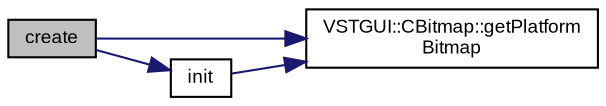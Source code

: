 digraph "create"
{
  bgcolor="transparent";
  edge [fontname="Arial",fontsize="9",labelfontname="Arial",labelfontsize="9"];
  node [fontname="Arial",fontsize="9",shape=record];
  rankdir="LR";
  Node1 [label="create",height=0.2,width=0.4,color="black", fillcolor="grey75", style="filled" fontcolor="black"];
  Node1 -> Node2 [color="midnightblue",fontsize="9",style="solid",fontname="Arial"];
  Node2 [label="VSTGUI::CBitmap::getPlatform\lBitmap",height=0.2,width=0.4,color="black",URL="$class_v_s_t_g_u_i_1_1_c_bitmap.html#a8849ed13652f5ee727ba7e689af30290"];
  Node1 -> Node3 [color="midnightblue",fontsize="9",style="solid",fontname="Arial"];
  Node3 [label="init",height=0.2,width=0.4,color="black",URL="$class_v_s_t_g_u_i_1_1_c_bitmap_pixel_access.html#a6d8dc736fa79b70b4b0c65e81e96ac5c"];
  Node3 -> Node2 [color="midnightblue",fontsize="9",style="solid",fontname="Arial"];
}
